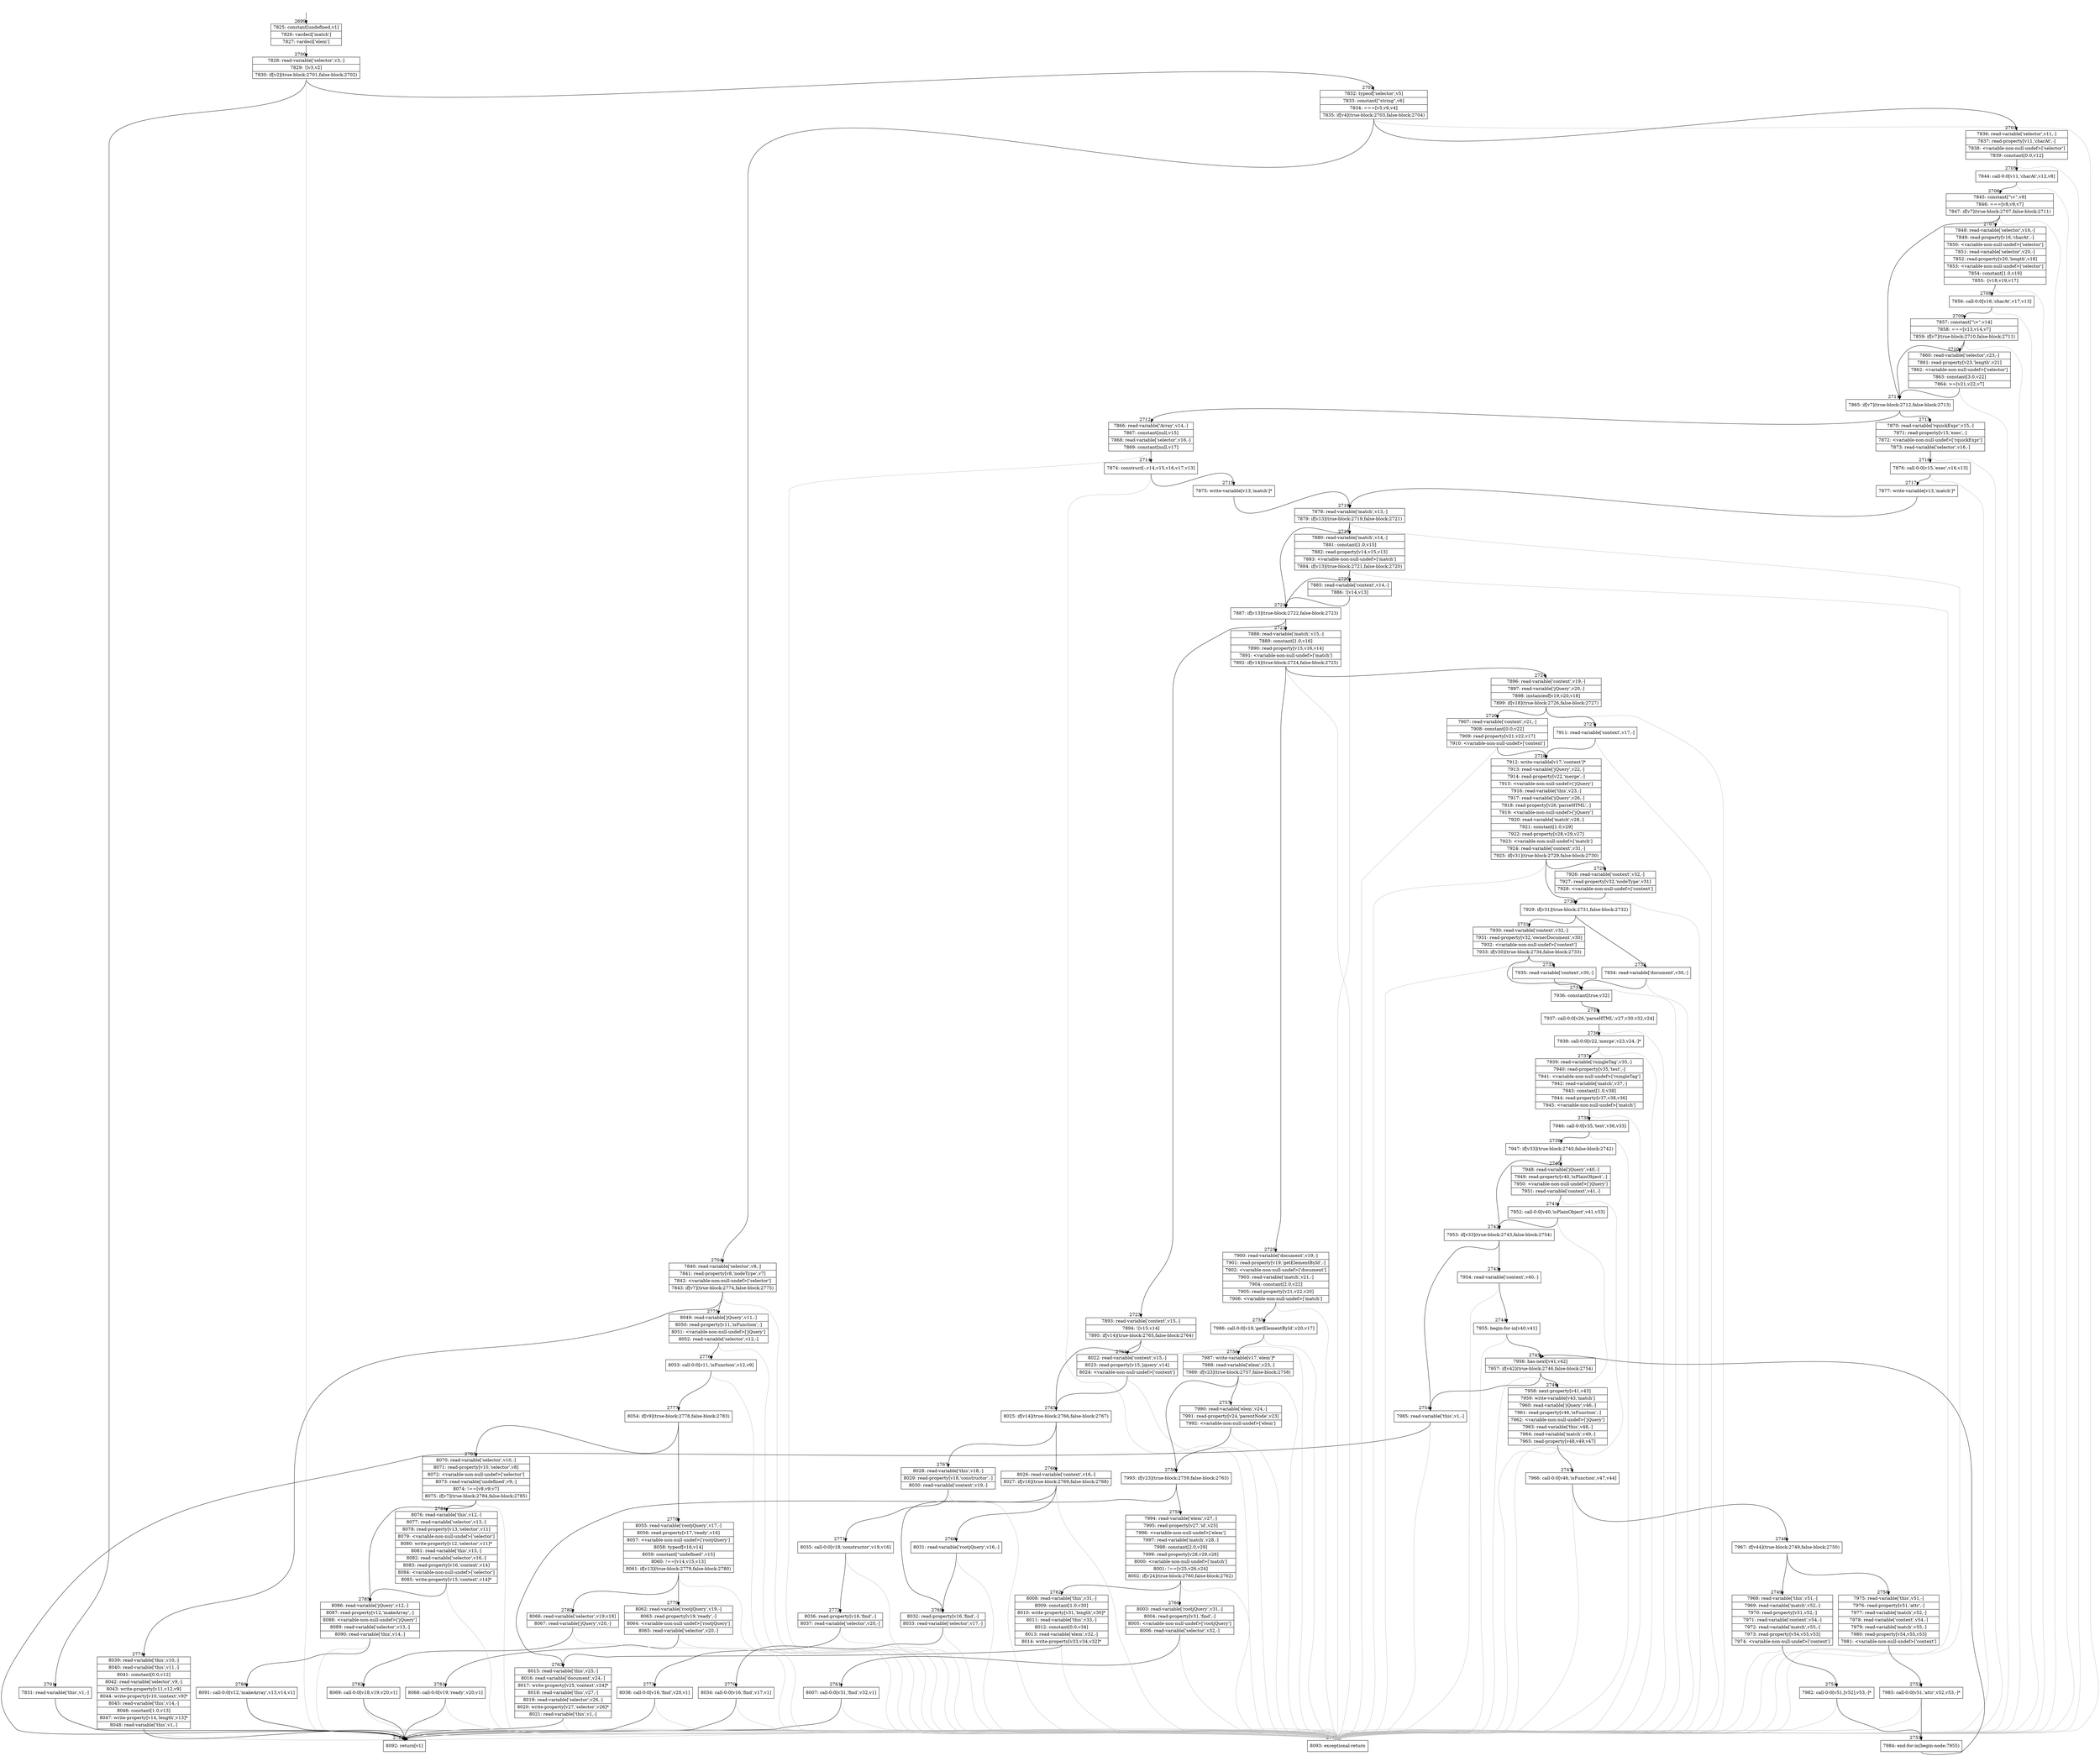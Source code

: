 digraph {
rankdir="TD"
BB_entry175[shape=none,label=""];
BB_entry175 -> BB2699 [tailport=s, headport=n, headlabel="    2699"]
BB2699 [shape=record label="{7825: constant[undefined,v1]|7826: vardecl['match']|7827: vardecl['elem']}" ] 
BB2699 -> BB2700 [tailport=s, headport=n, headlabel="      2700"]
BB2700 [shape=record label="{7828: read-variable['selector',v3,-]|7829: ![v3,v2]|7830: if[v2](true-block:2701,false-block:2702)}" ] 
BB2700 -> BB2701 [tailport=s, headport=n, headlabel="      2701"]
BB2700 -> BB2702 [tailport=s, headport=n, headlabel="      2702"]
BB2700 -> BB2788 [tailport=s, headport=n, color=gray, headlabel="      2788"]
BB2701 [shape=record label="{7831: read-variable['this',v1,-]}" ] 
BB2701 -> BB2787 [tailport=s, headport=n, headlabel="      2787"]
BB2701 -> BB2788 [tailport=s, headport=n, color=gray]
BB2702 [shape=record label="{7832: typeof['selector',v5]|7833: constant[\"string\",v6]|7834: ===[v5,v6,v4]|7835: if[v4](true-block:2703,false-block:2704)}" ] 
BB2702 -> BB2703 [tailport=s, headport=n, headlabel="      2703"]
BB2702 -> BB2704 [tailport=s, headport=n, headlabel="      2704"]
BB2702 -> BB2788 [tailport=s, headport=n, color=gray]
BB2703 [shape=record label="{7836: read-variable['selector',v11,-]|7837: read-property[v11,'charAt',-]|7838: \<variable-non-null-undef\>['selector']|7839: constant[0.0,v12]}" ] 
BB2703 -> BB2705 [tailport=s, headport=n, headlabel="      2705"]
BB2703 -> BB2788 [tailport=s, headport=n, color=gray]
BB2704 [shape=record label="{7840: read-variable['selector',v8,-]|7841: read-property[v8,'nodeType',v7]|7842: \<variable-non-null-undef\>['selector']|7843: if[v7](true-block:2774,false-block:2775)}" ] 
BB2704 -> BB2774 [tailport=s, headport=n, headlabel="      2774"]
BB2704 -> BB2775 [tailport=s, headport=n, headlabel="      2775"]
BB2704 -> BB2788 [tailport=s, headport=n, color=gray]
BB2705 [shape=record label="{7844: call-0:0[v11,'charAt',v12,v8]}" ] 
BB2705 -> BB2706 [tailport=s, headport=n, headlabel="      2706"]
BB2705 -> BB2788 [tailport=s, headport=n, color=gray]
BB2706 [shape=record label="{7845: constant[\"\\\<\",v9]|7846: ===[v8,v9,v7]|7847: if[v7](true-block:2707,false-block:2711)}" ] 
BB2706 -> BB2711 [tailport=s, headport=n, headlabel="      2711"]
BB2706 -> BB2707 [tailport=s, headport=n, headlabel="      2707"]
BB2706 -> BB2788 [tailport=s, headport=n, color=gray]
BB2707 [shape=record label="{7848: read-variable['selector',v16,-]|7849: read-property[v16,'charAt',-]|7850: \<variable-non-null-undef\>['selector']|7851: read-variable['selector',v20,-]|7852: read-property[v20,'length',v18]|7853: \<variable-non-null-undef\>['selector']|7854: constant[1.0,v19]|7855: -[v18,v19,v17]}" ] 
BB2707 -> BB2708 [tailport=s, headport=n, headlabel="      2708"]
BB2707 -> BB2788 [tailport=s, headport=n, color=gray]
BB2708 [shape=record label="{7856: call-0:0[v16,'charAt',v17,v13]}" ] 
BB2708 -> BB2709 [tailport=s, headport=n, headlabel="      2709"]
BB2708 -> BB2788 [tailport=s, headport=n, color=gray]
BB2709 [shape=record label="{7857: constant[\"\\\>\",v14]|7858: ===[v13,v14,v7]|7859: if[v7](true-block:2710,false-block:2711)}" ] 
BB2709 -> BB2711 [tailport=s, headport=n]
BB2709 -> BB2710 [tailport=s, headport=n, headlabel="      2710"]
BB2709 -> BB2788 [tailport=s, headport=n, color=gray]
BB2710 [shape=record label="{7860: read-variable['selector',v23,-]|7861: read-property[v23,'length',v21]|7862: \<variable-non-null-undef\>['selector']|7863: constant[3.0,v22]|7864: \>=[v21,v22,v7]}" ] 
BB2710 -> BB2711 [tailport=s, headport=n]
BB2710 -> BB2788 [tailport=s, headport=n, color=gray]
BB2711 [shape=record label="{7865: if[v7](true-block:2712,false-block:2713)}" ] 
BB2711 -> BB2712 [tailport=s, headport=n, headlabel="      2712"]
BB2711 -> BB2713 [tailport=s, headport=n, headlabel="      2713"]
BB2712 [shape=record label="{7866: read-variable['Array',v14,-]|7867: constant[null,v15]|7868: read-variable['selector',v16,-]|7869: constant[null,v17]}" ] 
BB2712 -> BB2714 [tailport=s, headport=n, headlabel="      2714"]
BB2712 -> BB2788 [tailport=s, headport=n, color=gray]
BB2713 [shape=record label="{7870: read-variable['rquickExpr',v15,-]|7871: read-property[v15,'exec',-]|7872: \<variable-non-null-undef\>['rquickExpr']|7873: read-variable['selector',v16,-]}" ] 
BB2713 -> BB2716 [tailport=s, headport=n, headlabel="      2716"]
BB2713 -> BB2788 [tailport=s, headport=n, color=gray]
BB2714 [shape=record label="{7874: construct[-,v14,v15,v16,v17,v13]}" ] 
BB2714 -> BB2715 [tailport=s, headport=n, headlabel="      2715"]
BB2714 -> BB2788 [tailport=s, headport=n, color=gray]
BB2715 [shape=record label="{7875: write-variable[v13,'match']*}" ] 
BB2715 -> BB2718 [tailport=s, headport=n, headlabel="      2718"]
BB2716 [shape=record label="{7876: call-0:0[v15,'exec',v16,v13]}" ] 
BB2716 -> BB2717 [tailport=s, headport=n, headlabel="      2717"]
BB2716 -> BB2788 [tailport=s, headport=n, color=gray]
BB2717 [shape=record label="{7877: write-variable[v13,'match']*}" ] 
BB2717 -> BB2718 [tailport=s, headport=n]
BB2718 [shape=record label="{7878: read-variable['match',v13,-]|7879: if[v13](true-block:2719,false-block:2721)}" ] 
BB2718 -> BB2721 [tailport=s, headport=n, headlabel="      2721"]
BB2718 -> BB2719 [tailport=s, headport=n, headlabel="      2719"]
BB2718 -> BB2788 [tailport=s, headport=n, color=gray]
BB2719 [shape=record label="{7880: read-variable['match',v14,-]|7881: constant[1.0,v15]|7882: read-property[v14,v15,v13]|7883: \<variable-non-null-undef\>['match']|7884: if[v13](true-block:2721,false-block:2720)}" ] 
BB2719 -> BB2721 [tailport=s, headport=n]
BB2719 -> BB2720 [tailport=s, headport=n, headlabel="      2720"]
BB2719 -> BB2788 [tailport=s, headport=n, color=gray]
BB2720 [shape=record label="{7885: read-variable['context',v14,-]|7886: ![v14,v13]}" ] 
BB2720 -> BB2721 [tailport=s, headport=n]
BB2720 -> BB2788 [tailport=s, headport=n, color=gray]
BB2721 [shape=record label="{7887: if[v13](true-block:2722,false-block:2723)}" ] 
BB2721 -> BB2722 [tailport=s, headport=n, headlabel="      2722"]
BB2721 -> BB2723 [tailport=s, headport=n, headlabel="      2723"]
BB2722 [shape=record label="{7888: read-variable['match',v15,-]|7889: constant[1.0,v16]|7890: read-property[v15,v16,v14]|7891: \<variable-non-null-undef\>['match']|7892: if[v14](true-block:2724,false-block:2725)}" ] 
BB2722 -> BB2724 [tailport=s, headport=n, headlabel="      2724"]
BB2722 -> BB2725 [tailport=s, headport=n, headlabel="      2725"]
BB2722 -> BB2788 [tailport=s, headport=n, color=gray]
BB2723 [shape=record label="{7893: read-variable['context',v15,-]|7894: ![v15,v14]|7895: if[v14](true-block:2765,false-block:2764)}" ] 
BB2723 -> BB2765 [tailport=s, headport=n, headlabel="      2765"]
BB2723 -> BB2764 [tailport=s, headport=n, headlabel="      2764"]
BB2723 -> BB2788 [tailport=s, headport=n, color=gray]
BB2724 [shape=record label="{7896: read-variable['context',v19,-]|7897: read-variable['jQuery',v20,-]|7898: instanceof[v19,v20,v18]|7899: if[v18](true-block:2726,false-block:2727)}" ] 
BB2724 -> BB2726 [tailport=s, headport=n, headlabel="      2726"]
BB2724 -> BB2727 [tailport=s, headport=n, headlabel="      2727"]
BB2724 -> BB2788 [tailport=s, headport=n, color=gray]
BB2725 [shape=record label="{7900: read-variable['document',v19,-]|7901: read-property[v19,'getElementById',-]|7902: \<variable-non-null-undef\>['document']|7903: read-variable['match',v21,-]|7904: constant[2.0,v22]|7905: read-property[v21,v22,v20]|7906: \<variable-non-null-undef\>['match']}" ] 
BB2725 -> BB2755 [tailport=s, headport=n, headlabel="      2755"]
BB2725 -> BB2788 [tailport=s, headport=n, color=gray]
BB2726 [shape=record label="{7907: read-variable['context',v21,-]|7908: constant[0.0,v22]|7909: read-property[v21,v22,v17]|7910: \<variable-non-null-undef\>['context']}" ] 
BB2726 -> BB2728 [tailport=s, headport=n, headlabel="      2728"]
BB2726 -> BB2788 [tailport=s, headport=n, color=gray]
BB2727 [shape=record label="{7911: read-variable['context',v17,-]}" ] 
BB2727 -> BB2728 [tailport=s, headport=n]
BB2727 -> BB2788 [tailport=s, headport=n, color=gray]
BB2728 [shape=record label="{7912: write-variable[v17,'context']*|7913: read-variable['jQuery',v22,-]|7914: read-property[v22,'merge',-]|7915: \<variable-non-null-undef\>['jQuery']|7916: read-variable['this',v23,-]|7917: read-variable['jQuery',v26,-]|7918: read-property[v26,'parseHTML',-]|7919: \<variable-non-null-undef\>['jQuery']|7920: read-variable['match',v28,-]|7921: constant[1.0,v29]|7922: read-property[v28,v29,v27]|7923: \<variable-non-null-undef\>['match']|7924: read-variable['context',v31,-]|7925: if[v31](true-block:2729,false-block:2730)}" ] 
BB2728 -> BB2730 [tailport=s, headport=n, headlabel="      2730"]
BB2728 -> BB2729 [tailport=s, headport=n, headlabel="      2729"]
BB2728 -> BB2788 [tailport=s, headport=n, color=gray]
BB2729 [shape=record label="{7926: read-variable['context',v32,-]|7927: read-property[v32,'nodeType',v31]|7928: \<variable-non-null-undef\>['context']}" ] 
BB2729 -> BB2730 [tailport=s, headport=n]
BB2729 -> BB2788 [tailport=s, headport=n, color=gray]
BB2730 [shape=record label="{7929: if[v31](true-block:2731,false-block:2732)}" ] 
BB2730 -> BB2731 [tailport=s, headport=n, headlabel="      2731"]
BB2730 -> BB2732 [tailport=s, headport=n, headlabel="      2732"]
BB2731 [shape=record label="{7930: read-variable['context',v32,-]|7931: read-property[v32,'ownerDocument',v30]|7932: \<variable-non-null-undef\>['context']|7933: if[v30](true-block:2734,false-block:2733)}" ] 
BB2731 -> BB2734 [tailport=s, headport=n, headlabel="      2734"]
BB2731 -> BB2733 [tailport=s, headport=n, headlabel="      2733"]
BB2731 -> BB2788 [tailport=s, headport=n, color=gray]
BB2732 [shape=record label="{7934: read-variable['document',v30,-]}" ] 
BB2732 -> BB2734 [tailport=s, headport=n]
BB2732 -> BB2788 [tailport=s, headport=n, color=gray]
BB2733 [shape=record label="{7935: read-variable['context',v30,-]}" ] 
BB2733 -> BB2734 [tailport=s, headport=n]
BB2733 -> BB2788 [tailport=s, headport=n, color=gray]
BB2734 [shape=record label="{7936: constant[true,v32]}" ] 
BB2734 -> BB2735 [tailport=s, headport=n, headlabel="      2735"]
BB2735 [shape=record label="{7937: call-0:0[v26,'parseHTML',v27,v30,v32,v24]}" ] 
BB2735 -> BB2736 [tailport=s, headport=n, headlabel="      2736"]
BB2735 -> BB2788 [tailport=s, headport=n, color=gray]
BB2736 [shape=record label="{7938: call-0:0[v22,'merge',v23,v24,-]*}" ] 
BB2736 -> BB2737 [tailport=s, headport=n, headlabel="      2737"]
BB2736 -> BB2788 [tailport=s, headport=n, color=gray]
BB2737 [shape=record label="{7939: read-variable['rsingleTag',v35,-]|7940: read-property[v35,'test',-]|7941: \<variable-non-null-undef\>['rsingleTag']|7942: read-variable['match',v37,-]|7943: constant[1.0,v38]|7944: read-property[v37,v38,v36]|7945: \<variable-non-null-undef\>['match']}" ] 
BB2737 -> BB2738 [tailport=s, headport=n, headlabel="      2738"]
BB2737 -> BB2788 [tailport=s, headport=n, color=gray]
BB2738 [shape=record label="{7946: call-0:0[v35,'test',v36,v33]}" ] 
BB2738 -> BB2739 [tailport=s, headport=n, headlabel="      2739"]
BB2738 -> BB2788 [tailport=s, headport=n, color=gray]
BB2739 [shape=record label="{7947: if[v33](true-block:2740,false-block:2742)}" ] 
BB2739 -> BB2742 [tailport=s, headport=n, headlabel="      2742"]
BB2739 -> BB2740 [tailport=s, headport=n, headlabel="      2740"]
BB2740 [shape=record label="{7948: read-variable['jQuery',v40,-]|7949: read-property[v40,'isPlainObject',-]|7950: \<variable-non-null-undef\>['jQuery']|7951: read-variable['context',v41,-]}" ] 
BB2740 -> BB2741 [tailport=s, headport=n, headlabel="      2741"]
BB2740 -> BB2788 [tailport=s, headport=n, color=gray]
BB2741 [shape=record label="{7952: call-0:0[v40,'isPlainObject',v41,v33]}" ] 
BB2741 -> BB2742 [tailport=s, headport=n]
BB2741 -> BB2788 [tailport=s, headport=n, color=gray]
BB2742 [shape=record label="{7953: if[v33](true-block:2743,false-block:2754)}" ] 
BB2742 -> BB2743 [tailport=s, headport=n, headlabel="      2743"]
BB2742 -> BB2754 [tailport=s, headport=n, headlabel="      2754"]
BB2743 [shape=record label="{7954: read-variable['context',v40,-]}" ] 
BB2743 -> BB2744 [tailport=s, headport=n, headlabel="      2744"]
BB2743 -> BB2788 [tailport=s, headport=n, color=gray]
BB2744 [shape=record label="{7955: begin-for-in[v40,v41]}" ] 
BB2744 -> BB2745 [tailport=s, headport=n, headlabel="      2745"]
BB2744 -> BB2788 [tailport=s, headport=n, color=gray]
BB2745 [shape=record label="{7956: has-next[v41,v42]|7957: if[v42](true-block:2746,false-block:2754)}" ] 
BB2745 -> BB2746 [tailport=s, headport=n, headlabel="      2746"]
BB2745 -> BB2754 [tailport=s, headport=n]
BB2746 [shape=record label="{7958: next-property[v41,v43]|7959: write-variable[v43,'match']|7960: read-variable['jQuery',v46,-]|7961: read-property[v46,'isFunction',-]|7962: \<variable-non-null-undef\>['jQuery']|7963: read-variable['this',v48,-]|7964: read-variable['match',v49,-]|7965: read-property[v48,v49,v47]}" ] 
BB2746 -> BB2747 [tailport=s, headport=n, headlabel="      2747"]
BB2746 -> BB2788 [tailport=s, headport=n, color=gray]
BB2747 [shape=record label="{7966: call-0:0[v46,'isFunction',v47,v44]}" ] 
BB2747 -> BB2748 [tailport=s, headport=n, headlabel="      2748"]
BB2747 -> BB2788 [tailport=s, headport=n, color=gray]
BB2748 [shape=record label="{7967: if[v44](true-block:2749,false-block:2750)}" ] 
BB2748 -> BB2749 [tailport=s, headport=n, headlabel="      2749"]
BB2748 -> BB2750 [tailport=s, headport=n, headlabel="      2750"]
BB2749 [shape=record label="{7968: read-variable['this',v51,-]|7969: read-variable['match',v52,-]|7970: read-property[v51,v52,-]|7971: read-variable['context',v54,-]|7972: read-variable['match',v55,-]|7973: read-property[v54,v55,v53]|7974: \<variable-non-null-undef\>['context']}" ] 
BB2749 -> BB2751 [tailport=s, headport=n, headlabel="      2751"]
BB2749 -> BB2788 [tailport=s, headport=n, color=gray]
BB2750 [shape=record label="{7975: read-variable['this',v51,-]|7976: read-property[v51,'attr',-]|7977: read-variable['match',v52,-]|7978: read-variable['context',v54,-]|7979: read-variable['match',v55,-]|7980: read-property[v54,v55,v53]|7981: \<variable-non-null-undef\>['context']}" ] 
BB2750 -> BB2752 [tailport=s, headport=n, headlabel="      2752"]
BB2750 -> BB2788 [tailport=s, headport=n, color=gray]
BB2751 [shape=record label="{7982: call-0:0[v51,[v52],v53,-]*}" ] 
BB2751 -> BB2753 [tailport=s, headport=n, headlabel="      2753"]
BB2751 -> BB2788 [tailport=s, headport=n, color=gray]
BB2752 [shape=record label="{7983: call-0:0[v51,'attr',v52,v53,-]*}" ] 
BB2752 -> BB2753 [tailport=s, headport=n]
BB2752 -> BB2788 [tailport=s, headport=n, color=gray]
BB2753 [shape=record label="{7984: end-for-in(begin-node:7955)}" ] 
BB2753 -> BB2745 [tailport=s, headport=n]
BB2754 [shape=record label="{7985: read-variable['this',v1,-]}" ] 
BB2754 -> BB2787 [tailport=s, headport=n]
BB2754 -> BB2788 [tailport=s, headport=n, color=gray]
BB2755 [shape=record label="{7986: call-0:0[v19,'getElementById',v20,v17]}" ] 
BB2755 -> BB2756 [tailport=s, headport=n, headlabel="      2756"]
BB2755 -> BB2788 [tailport=s, headport=n, color=gray]
BB2756 [shape=record label="{7987: write-variable[v17,'elem']*|7988: read-variable['elem',v23,-]|7989: if[v23](true-block:2757,false-block:2758)}" ] 
BB2756 -> BB2758 [tailport=s, headport=n, headlabel="      2758"]
BB2756 -> BB2757 [tailport=s, headport=n, headlabel="      2757"]
BB2756 -> BB2788 [tailport=s, headport=n, color=gray]
BB2757 [shape=record label="{7990: read-variable['elem',v24,-]|7991: read-property[v24,'parentNode',v23]|7992: \<variable-non-null-undef\>['elem']}" ] 
BB2757 -> BB2758 [tailport=s, headport=n]
BB2757 -> BB2788 [tailport=s, headport=n, color=gray]
BB2758 [shape=record label="{7993: if[v23](true-block:2759,false-block:2763)}" ] 
BB2758 -> BB2759 [tailport=s, headport=n, headlabel="      2759"]
BB2758 -> BB2763 [tailport=s, headport=n, headlabel="      2763"]
BB2759 [shape=record label="{7994: read-variable['elem',v27,-]|7995: read-property[v27,'id',v25]|7996: \<variable-non-null-undef\>['elem']|7997: read-variable['match',v28,-]|7998: constant[2.0,v29]|7999: read-property[v28,v29,v26]|8000: \<variable-non-null-undef\>['match']|8001: !==[v25,v26,v24]|8002: if[v24](true-block:2760,false-block:2762)}" ] 
BB2759 -> BB2760 [tailport=s, headport=n, headlabel="      2760"]
BB2759 -> BB2762 [tailport=s, headport=n, headlabel="      2762"]
BB2759 -> BB2788 [tailport=s, headport=n, color=gray]
BB2760 [shape=record label="{8003: read-variable['rootjQuery',v31,-]|8004: read-property[v31,'find',-]|8005: \<variable-non-null-undef\>['rootjQuery']|8006: read-variable['selector',v32,-]}" ] 
BB2760 -> BB2761 [tailport=s, headport=n, headlabel="      2761"]
BB2760 -> BB2788 [tailport=s, headport=n, color=gray]
BB2761 [shape=record label="{8007: call-0:0[v31,'find',v32,v1]}" ] 
BB2761 -> BB2787 [tailport=s, headport=n]
BB2761 -> BB2788 [tailport=s, headport=n, color=gray]
BB2762 [shape=record label="{8008: read-variable['this',v31,-]|8009: constant[1.0,v30]|8010: write-property[v31,'length',v30]*|8011: read-variable['this',v33,-]|8012: constant[0.0,v34]|8013: read-variable['elem',v32,-]|8014: write-property[v33,v34,v32]*}" ] 
BB2762 -> BB2763 [tailport=s, headport=n]
BB2762 -> BB2788 [tailport=s, headport=n, color=gray]
BB2763 [shape=record label="{8015: read-variable['this',v25,-]|8016: read-variable['document',v24,-]|8017: write-property[v25,'context',v24]*|8018: read-variable['this',v27,-]|8019: read-variable['selector',v26,-]|8020: write-property[v27,'selector',v26]*|8021: read-variable['this',v1,-]}" ] 
BB2763 -> BB2787 [tailport=s, headport=n]
BB2763 -> BB2788 [tailport=s, headport=n, color=gray]
BB2764 [shape=record label="{8022: read-variable['context',v15,-]|8023: read-property[v15,'jquery',v14]|8024: \<variable-non-null-undef\>['context']}" ] 
BB2764 -> BB2765 [tailport=s, headport=n]
BB2764 -> BB2788 [tailport=s, headport=n, color=gray]
BB2765 [shape=record label="{8025: if[v14](true-block:2766,false-block:2767)}" ] 
BB2765 -> BB2766 [tailport=s, headport=n, headlabel="      2766"]
BB2765 -> BB2767 [tailport=s, headport=n, headlabel="      2767"]
BB2766 [shape=record label="{8026: read-variable['context',v16,-]|8027: if[v16](true-block:2769,false-block:2768)}" ] 
BB2766 -> BB2769 [tailport=s, headport=n, headlabel="      2769"]
BB2766 -> BB2768 [tailport=s, headport=n, headlabel="      2768"]
BB2766 -> BB2788 [tailport=s, headport=n, color=gray]
BB2767 [shape=record label="{8028: read-variable['this',v18,-]|8029: read-property[v18,'constructor',-]|8030: read-variable['context',v19,-]}" ] 
BB2767 -> BB2771 [tailport=s, headport=n, headlabel="      2771"]
BB2767 -> BB2788 [tailport=s, headport=n, color=gray]
BB2768 [shape=record label="{8031: read-variable['rootjQuery',v16,-]}" ] 
BB2768 -> BB2769 [tailport=s, headport=n]
BB2768 -> BB2788 [tailport=s, headport=n, color=gray]
BB2769 [shape=record label="{8032: read-property[v16,'find',-]|8033: read-variable['selector',v17,-]}" ] 
BB2769 -> BB2770 [tailport=s, headport=n, headlabel="      2770"]
BB2769 -> BB2788 [tailport=s, headport=n, color=gray]
BB2770 [shape=record label="{8034: call-0:0[v16,'find',v17,v1]}" ] 
BB2770 -> BB2787 [tailport=s, headport=n]
BB2770 -> BB2788 [tailport=s, headport=n, color=gray]
BB2771 [shape=record label="{8035: call-0:0[v18,'constructor',v19,v16]}" ] 
BB2771 -> BB2772 [tailport=s, headport=n, headlabel="      2772"]
BB2771 -> BB2788 [tailport=s, headport=n, color=gray]
BB2772 [shape=record label="{8036: read-property[v16,'find',-]|8037: read-variable['selector',v20,-]}" ] 
BB2772 -> BB2773 [tailport=s, headport=n, headlabel="      2773"]
BB2772 -> BB2788 [tailport=s, headport=n, color=gray]
BB2773 [shape=record label="{8038: call-0:0[v16,'find',v20,v1]}" ] 
BB2773 -> BB2787 [tailport=s, headport=n]
BB2773 -> BB2788 [tailport=s, headport=n, color=gray]
BB2774 [shape=record label="{8039: read-variable['this',v10,-]|8040: read-variable['this',v11,-]|8041: constant[0.0,v12]|8042: read-variable['selector',v9,-]|8043: write-property[v11,v12,v9]|8044: write-property[v10,'context',v9]*|8045: read-variable['this',v14,-]|8046: constant[1.0,v13]|8047: write-property[v14,'length',v13]*|8048: read-variable['this',v1,-]}" ] 
BB2774 -> BB2787 [tailport=s, headport=n]
BB2774 -> BB2788 [tailport=s, headport=n, color=gray]
BB2775 [shape=record label="{8049: read-variable['jQuery',v11,-]|8050: read-property[v11,'isFunction',-]|8051: \<variable-non-null-undef\>['jQuery']|8052: read-variable['selector',v12,-]}" ] 
BB2775 -> BB2776 [tailport=s, headport=n, headlabel="      2776"]
BB2775 -> BB2788 [tailport=s, headport=n, color=gray]
BB2776 [shape=record label="{8053: call-0:0[v11,'isFunction',v12,v9]}" ] 
BB2776 -> BB2777 [tailport=s, headport=n, headlabel="      2777"]
BB2776 -> BB2788 [tailport=s, headport=n, color=gray]
BB2777 [shape=record label="{8054: if[v9](true-block:2778,false-block:2783)}" ] 
BB2777 -> BB2778 [tailport=s, headport=n, headlabel="      2778"]
BB2777 -> BB2783 [tailport=s, headport=n, headlabel="      2783"]
BB2778 [shape=record label="{8055: read-variable['rootjQuery',v17,-]|8056: read-property[v17,'ready',v16]|8057: \<variable-non-null-undef\>['rootjQuery']|8058: typeof[v16,v14]|8059: constant[\"undefined\",v15]|8060: !==[v14,v15,v13]|8061: if[v13](true-block:2779,false-block:2780)}" ] 
BB2778 -> BB2779 [tailport=s, headport=n, headlabel="      2779"]
BB2778 -> BB2780 [tailport=s, headport=n, headlabel="      2780"]
BB2778 -> BB2788 [tailport=s, headport=n, color=gray]
BB2779 [shape=record label="{8062: read-variable['rootjQuery',v19,-]|8063: read-property[v19,'ready',-]|8064: \<variable-non-null-undef\>['rootjQuery']|8065: read-variable['selector',v20,-]}" ] 
BB2779 -> BB2781 [tailport=s, headport=n, headlabel="      2781"]
BB2779 -> BB2788 [tailport=s, headport=n, color=gray]
BB2780 [shape=record label="{8066: read-variable['selector',v19,v18]|8067: read-variable['jQuery',v20,-]}" ] 
BB2780 -> BB2782 [tailport=s, headport=n, headlabel="      2782"]
BB2780 -> BB2788 [tailport=s, headport=n, color=gray]
BB2781 [shape=record label="{8068: call-0:0[v19,'ready',v20,v1]}" ] 
BB2781 -> BB2787 [tailport=s, headport=n]
BB2781 -> BB2788 [tailport=s, headport=n, color=gray]
BB2782 [shape=record label="{8069: call-0:0[v18,v19,v20,v1]}" ] 
BB2782 -> BB2787 [tailport=s, headport=n]
BB2782 -> BB2788 [tailport=s, headport=n, color=gray]
BB2783 [shape=record label="{8070: read-variable['selector',v10,-]|8071: read-property[v10,'selector',v8]|8072: \<variable-non-null-undef\>['selector']|8073: read-variable['undefined',v9,-]|8074: !==[v8,v9,v7]|8075: if[v7](true-block:2784,false-block:2785)}" ] 
BB2783 -> BB2784 [tailport=s, headport=n, headlabel="      2784"]
BB2783 -> BB2785 [tailport=s, headport=n, headlabel="      2785"]
BB2783 -> BB2788 [tailport=s, headport=n, color=gray]
BB2784 [shape=record label="{8076: read-variable['this',v12,-]|8077: read-variable['selector',v13,-]|8078: read-property[v13,'selector',v11]|8079: \<variable-non-null-undef\>['selector']|8080: write-property[v12,'selector',v11]*|8081: read-variable['this',v15,-]|8082: read-variable['selector',v16,-]|8083: read-property[v16,'context',v14]|8084: \<variable-non-null-undef\>['selector']|8085: write-property[v15,'context',v14]*}" ] 
BB2784 -> BB2785 [tailport=s, headport=n]
BB2784 -> BB2788 [tailport=s, headport=n, color=gray]
BB2785 [shape=record label="{8086: read-variable['jQuery',v12,-]|8087: read-property[v12,'makeArray',-]|8088: \<variable-non-null-undef\>['jQuery']|8089: read-variable['selector',v13,-]|8090: read-variable['this',v14,-]}" ] 
BB2785 -> BB2786 [tailport=s, headport=n, headlabel="      2786"]
BB2785 -> BB2788 [tailport=s, headport=n, color=gray]
BB2786 [shape=record label="{8091: call-0:0[v12,'makeArray',v13,v14,v1]}" ] 
BB2786 -> BB2787 [tailport=s, headport=n]
BB2786 -> BB2788 [tailport=s, headport=n, color=gray]
BB2787 [shape=record label="{8092: return[v1]}" ] 
BB2788 [shape=record label="{8093: exceptional-return}" ] 
}
